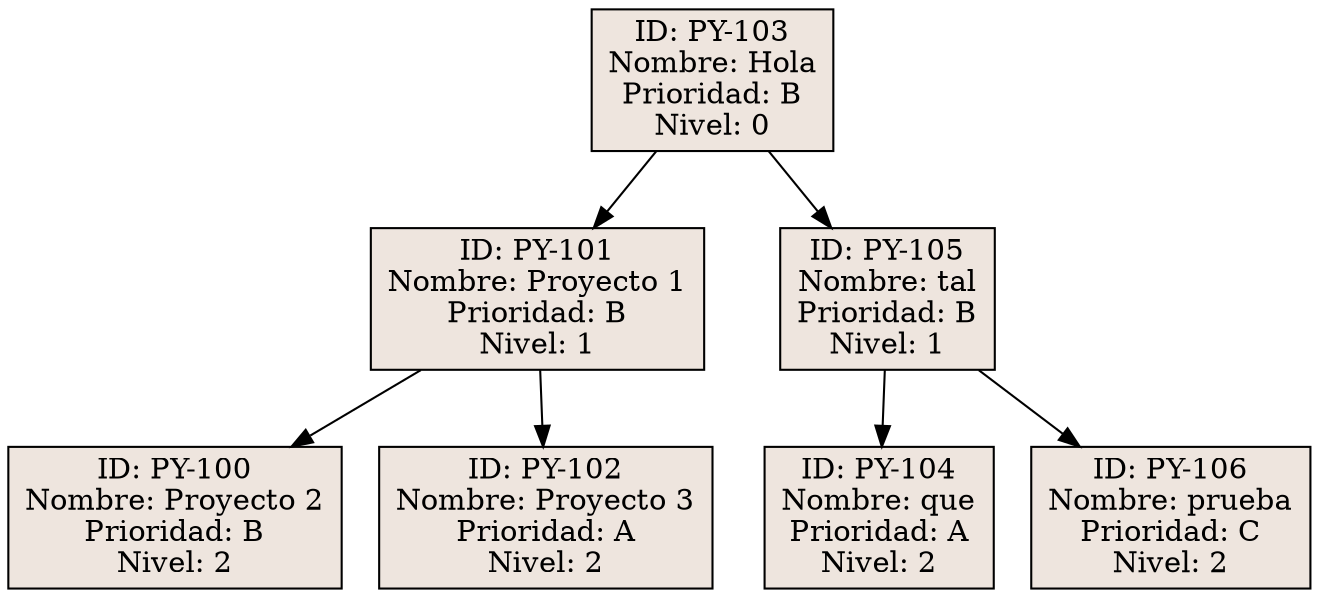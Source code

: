 digraph arbol {node [shape = record, style=filled, fillcolor=seashell2];"ID: PY-103
Nombre: Hola
Prioridad: B
Nivel: 0" ;
x1 [label="",width=.1,style=invis];
"ID: PY-103
Nombre: Hola
Prioridad: B
Nivel: 0" -> "ID: PY-101
Nombre: Proyecto 1
Prioridad: B
Nivel: 1" ;
x2 [label="",width=.1,style=invis];
"ID: PY-101
Nombre: Proyecto 1
Prioridad: B
Nivel: 1" -> "ID: PY-100
Nombre: Proyecto 2
Prioridad: B
Nivel: 2" ;
 "ID: PY-101
Nombre: Proyecto 1
Prioridad: B
Nivel: 1" -> "ID: PY-102
Nombre: Proyecto 3
Prioridad: A
Nivel: 2" ;
{rank=same"ID: PY-101
Nombre: Proyecto 1
Prioridad: B
Nivel: 1" -> "ID: PY-101
Nombre: Proyecto 1
Prioridad: B
Nivel: 1" [style=invis]; } 
 "ID: PY-103
Nombre: Hola
Prioridad: B
Nivel: 0" -> "ID: PY-105
Nombre: tal
Prioridad: B
Nivel: 1" ;
x2 [label="",width=.1,style=invis];
"ID: PY-105
Nombre: tal
Prioridad: B
Nivel: 1" -> "ID: PY-104
Nombre: que
Prioridad: A
Nivel: 2" ;
 "ID: PY-105
Nombre: tal
Prioridad: B
Nivel: 1" -> "ID: PY-106
Nombre: prueba
Prioridad: C
Nivel: 2" ;
{rank=same"ID: PY-105
Nombre: tal
Prioridad: B
Nivel: 1" -> "ID: PY-105
Nombre: tal
Prioridad: B
Nivel: 1" [style=invis]; } 
{rank=same"ID: PY-103
Nombre: Hola
Prioridad: B
Nivel: 0" -> "ID: PY-103
Nombre: Hola
Prioridad: B
Nivel: 0" [style=invis]; } 
}